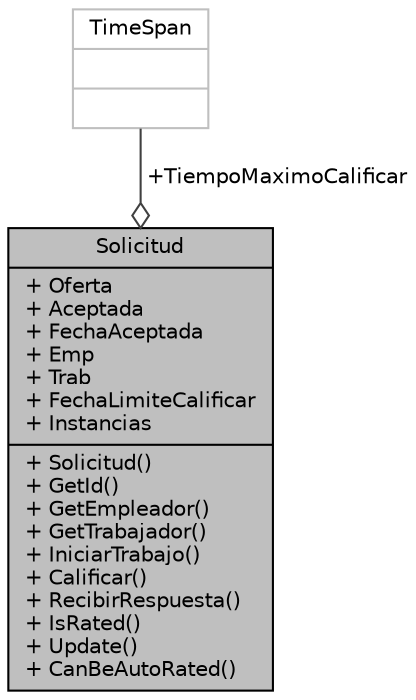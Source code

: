 digraph "Solicitud"
{
 // INTERACTIVE_SVG=YES
 // LATEX_PDF_SIZE
  edge [fontname="Helvetica",fontsize="10",labelfontname="Helvetica",labelfontsize="10"];
  node [fontname="Helvetica",fontsize="10",shape=record];
  Node1 [label="{Solicitud\n|+ Oferta\l+ Aceptada\l+ FechaAceptada\l+ Emp\l+ Trab\l+ FechaLimiteCalificar\l+ Instancias\l|+ Solicitud()\l+ GetId()\l+ GetEmpleador()\l+ GetTrabajador()\l+ IniciarTrabajo()\l+ Calificar()\l+ RecibirRespuesta()\l+ IsRated()\l+ Update()\l+ CanBeAutoRated()\l}",height=0.2,width=0.4,color="black", fillcolor="grey75", style="filled", fontcolor="black",tooltip="Clase Solicitud para iniciar una OfertaDeServicio"];
  Node2 -> Node1 [color="grey25",fontsize="10",style="solid",label=" +TiempoMaximoCalificar" ,arrowhead="odiamond",fontname="Helvetica"];
  Node2 [label="{TimeSpan\n||}",height=0.2,width=0.4,color="grey75", fillcolor="white", style="filled",tooltip=" "];
}
